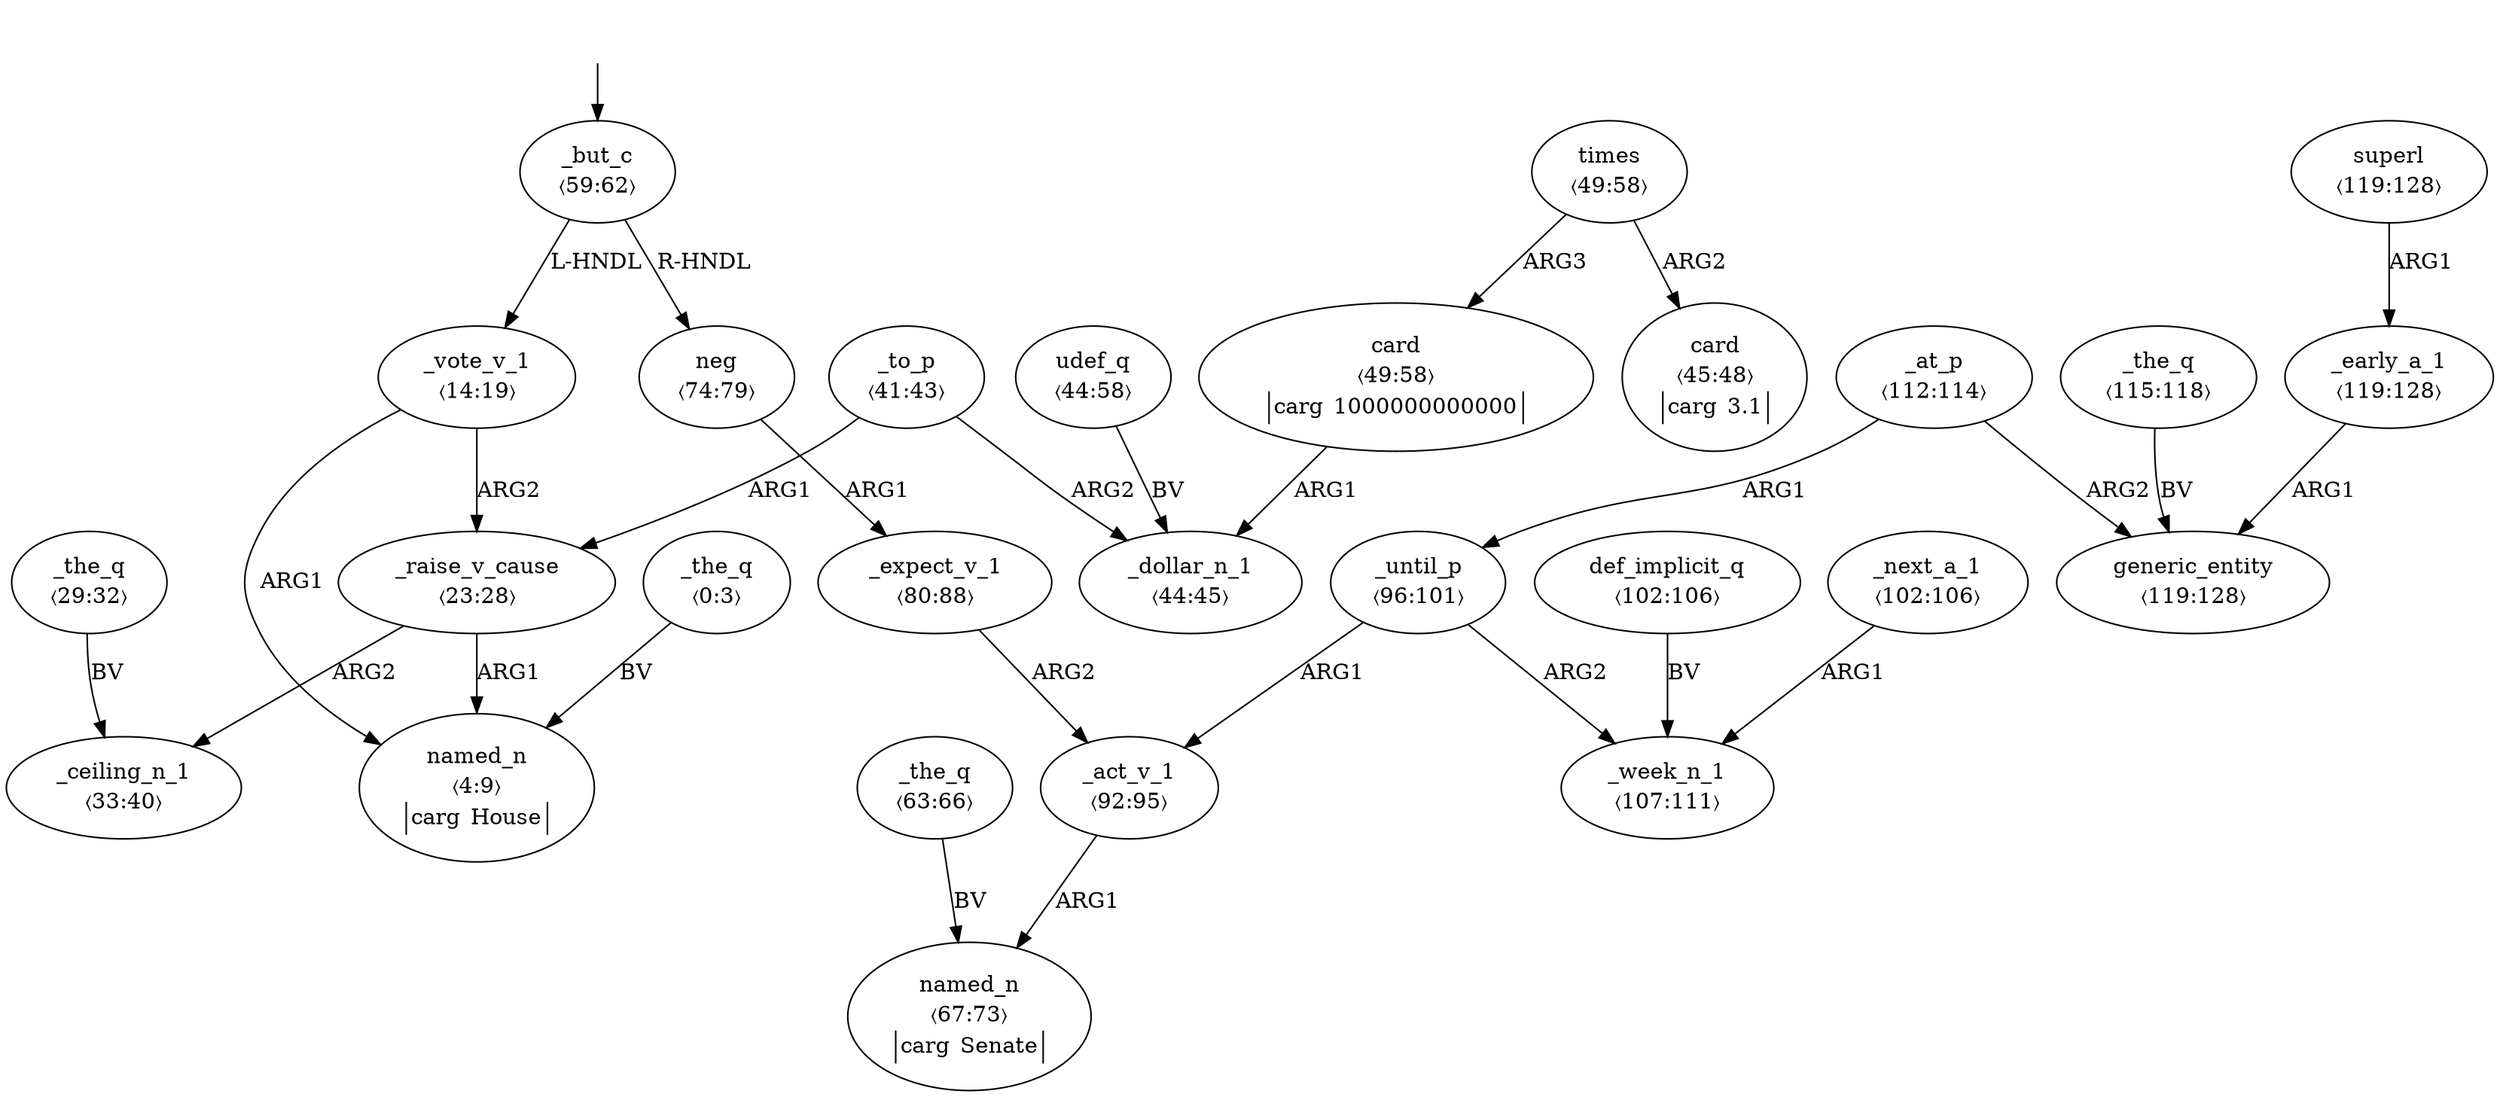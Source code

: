 digraph "20008005" {
  top [ style=invis ];
  top -> 12;
  0 [ label=<<table align="center" border="0" cellspacing="0"><tr><td colspan="2">_the_q</td></tr><tr><td colspan="2">〈0:3〉</td></tr></table>> ];
  1 [ label=<<table align="center" border="0" cellspacing="0"><tr><td colspan="2">named_n</td></tr><tr><td colspan="2">〈4:9〉</td></tr><tr><td sides="l" border="1" align="left">carg</td><td sides="r" border="1" align="left">House</td></tr></table>> ];
  2 [ label=<<table align="center" border="0" cellspacing="0"><tr><td colspan="2">_vote_v_1</td></tr><tr><td colspan="2">〈14:19〉</td></tr></table>> ];
  3 [ label=<<table align="center" border="0" cellspacing="0"><tr><td colspan="2">_raise_v_cause</td></tr><tr><td colspan="2">〈23:28〉</td></tr></table>> ];
  4 [ label=<<table align="center" border="0" cellspacing="0"><tr><td colspan="2">_the_q</td></tr><tr><td colspan="2">〈29:32〉</td></tr></table>> ];
  5 [ label=<<table align="center" border="0" cellspacing="0"><tr><td colspan="2">_ceiling_n_1</td></tr><tr><td colspan="2">〈33:40〉</td></tr></table>> ];
  6 [ label=<<table align="center" border="0" cellspacing="0"><tr><td colspan="2">_to_p</td></tr><tr><td colspan="2">〈41:43〉</td></tr></table>> ];
  7 [ label=<<table align="center" border="0" cellspacing="0"><tr><td colspan="2">udef_q</td></tr><tr><td colspan="2">〈44:58〉</td></tr></table>> ];
  8 [ label=<<table align="center" border="0" cellspacing="0"><tr><td colspan="2">_dollar_n_1</td></tr><tr><td colspan="2">〈44:45〉</td></tr></table>> ];
  9 [ label=<<table align="center" border="0" cellspacing="0"><tr><td colspan="2">card</td></tr><tr><td colspan="2">〈45:48〉</td></tr><tr><td sides="l" border="1" align="left">carg</td><td sides="r" border="1" align="left">3.1</td></tr></table>> ];
  10 [ label=<<table align="center" border="0" cellspacing="0"><tr><td colspan="2">card</td></tr><tr><td colspan="2">〈49:58〉</td></tr><tr><td sides="l" border="1" align="left">carg</td><td sides="r" border="1" align="left">1000000000000</td></tr></table>> ];
  11 [ label=<<table align="center" border="0" cellspacing="0"><tr><td colspan="2">times</td></tr><tr><td colspan="2">〈49:58〉</td></tr></table>> ];
  12 [ label=<<table align="center" border="0" cellspacing="0"><tr><td colspan="2">_but_c</td></tr><tr><td colspan="2">〈59:62〉</td></tr></table>> ];
  13 [ label=<<table align="center" border="0" cellspacing="0"><tr><td colspan="2">_the_q</td></tr><tr><td colspan="2">〈63:66〉</td></tr></table>> ];
  14 [ label=<<table align="center" border="0" cellspacing="0"><tr><td colspan="2">named_n</td></tr><tr><td colspan="2">〈67:73〉</td></tr><tr><td sides="l" border="1" align="left">carg</td><td sides="r" border="1" align="left">Senate</td></tr></table>> ];
  15 [ label=<<table align="center" border="0" cellspacing="0"><tr><td colspan="2">neg</td></tr><tr><td colspan="2">〈74:79〉</td></tr></table>> ];
  16 [ label=<<table align="center" border="0" cellspacing="0"><tr><td colspan="2">_expect_v_1</td></tr><tr><td colspan="2">〈80:88〉</td></tr></table>> ];
  17 [ label=<<table align="center" border="0" cellspacing="0"><tr><td colspan="2">_act_v_1</td></tr><tr><td colspan="2">〈92:95〉</td></tr></table>> ];
  18 [ label=<<table align="center" border="0" cellspacing="0"><tr><td colspan="2">_until_p</td></tr><tr><td colspan="2">〈96:101〉</td></tr></table>> ];
  19 [ label=<<table align="center" border="0" cellspacing="0"><tr><td colspan="2">def_implicit_q</td></tr><tr><td colspan="2">〈102:106〉</td></tr></table>> ];
  20 [ label=<<table align="center" border="0" cellspacing="0"><tr><td colspan="2">_next_a_1</td></tr><tr><td colspan="2">〈102:106〉</td></tr></table>> ];
  21 [ label=<<table align="center" border="0" cellspacing="0"><tr><td colspan="2">_week_n_1</td></tr><tr><td colspan="2">〈107:111〉</td></tr></table>> ];
  22 [ label=<<table align="center" border="0" cellspacing="0"><tr><td colspan="2">_at_p</td></tr><tr><td colspan="2">〈112:114〉</td></tr></table>> ];
  23 [ label=<<table align="center" border="0" cellspacing="0"><tr><td colspan="2">_the_q</td></tr><tr><td colspan="2">〈115:118〉</td></tr></table>> ];
  24 [ label=<<table align="center" border="0" cellspacing="0"><tr><td colspan="2">generic_entity</td></tr><tr><td colspan="2">〈119:128〉</td></tr></table>> ];
  25 [ label=<<table align="center" border="0" cellspacing="0"><tr><td colspan="2">_early_a_1</td></tr><tr><td colspan="2">〈119:128〉</td></tr></table>> ];
  26 [ label=<<table align="center" border="0" cellspacing="0"><tr><td colspan="2">superl</td></tr><tr><td colspan="2">〈119:128〉</td></tr></table>> ];
  3 -> 5 [ label="ARG2" ];
  19 -> 21 [ label="BV" ];
  2 -> 3 [ label="ARG2" ];
  7 -> 8 [ label="BV" ];
  0 -> 1 [ label="BV" ];
  26 -> 25 [ label="ARG1" ];
  17 -> 14 [ label="ARG1" ];
  18 -> 21 [ label="ARG2" ];
  18 -> 17 [ label="ARG1" ];
  16 -> 17 [ label="ARG2" ];
  22 -> 24 [ label="ARG2" ];
  23 -> 24 [ label="BV" ];
  12 -> 2 [ label="L-HNDL" ];
  3 -> 1 [ label="ARG1" ];
  13 -> 14 [ label="BV" ];
  11 -> 9 [ label="ARG2" ];
  22 -> 18 [ label="ARG1" ];
  12 -> 15 [ label="R-HNDL" ];
  20 -> 21 [ label="ARG1" ];
  15 -> 16 [ label="ARG1" ];
  6 -> 3 [ label="ARG1" ];
  6 -> 8 [ label="ARG2" ];
  4 -> 5 [ label="BV" ];
  25 -> 24 [ label="ARG1" ];
  10 -> 8 [ label="ARG1" ];
  11 -> 10 [ label="ARG3" ];
  2 -> 1 [ label="ARG1" ];
}

